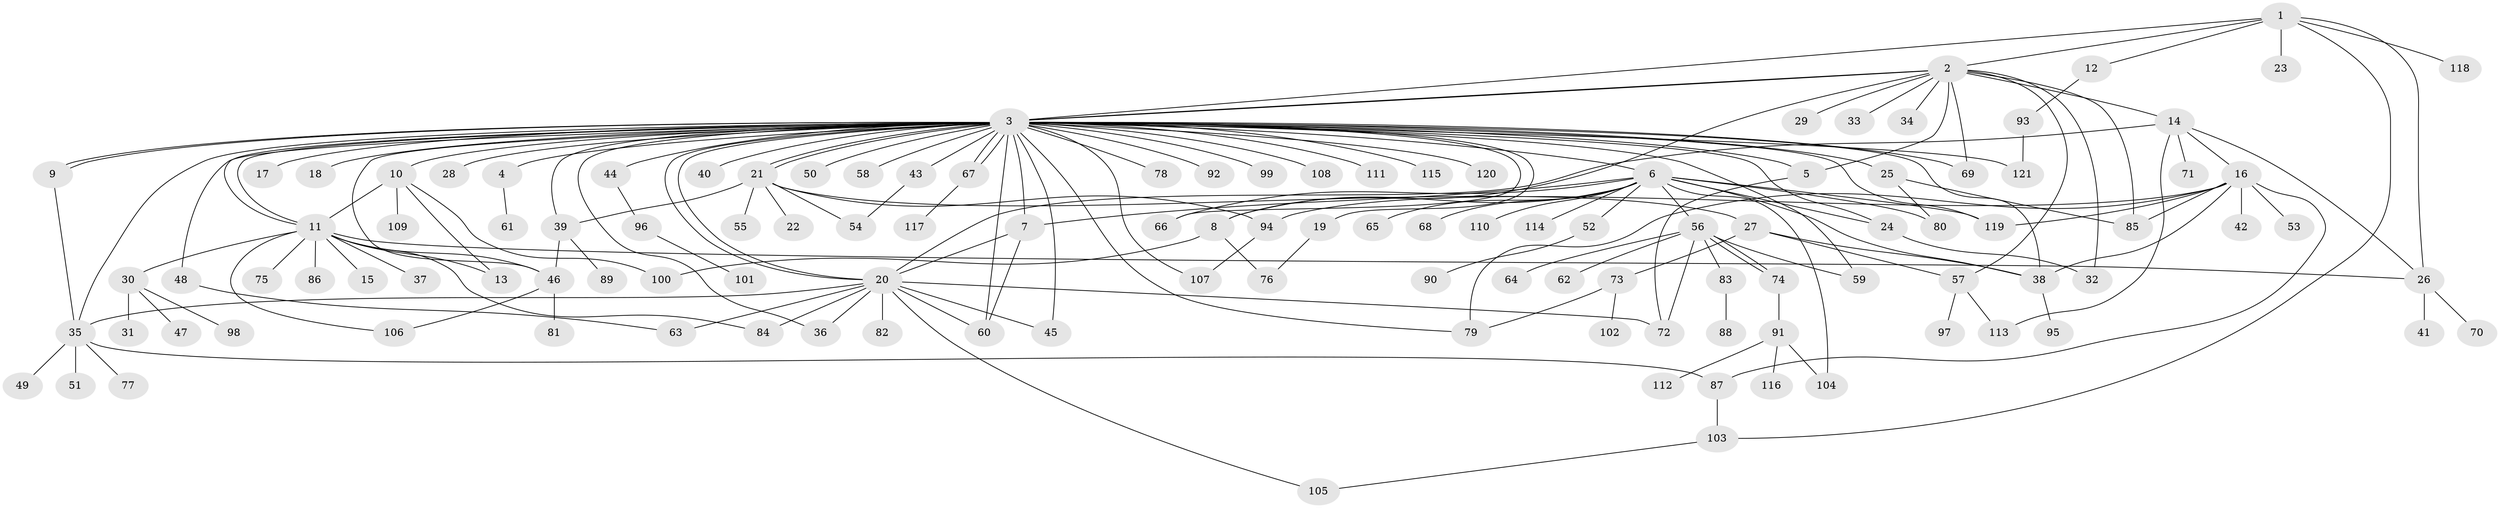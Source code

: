 // coarse degree distribution, {7: 0.02040816326530612, 11: 0.01020408163265306, 45: 0.01020408163265306, 1: 0.5204081632653061, 4: 0.061224489795918366, 17: 0.01020408163265306, 12: 0.02040816326530612, 3: 0.10204081632653061, 2: 0.20408163265306123, 6: 0.01020408163265306, 10: 0.02040816326530612, 8: 0.01020408163265306}
// Generated by graph-tools (version 1.1) at 2025/52/02/27/25 19:52:00]
// undirected, 121 vertices, 178 edges
graph export_dot {
graph [start="1"]
  node [color=gray90,style=filled];
  1;
  2;
  3;
  4;
  5;
  6;
  7;
  8;
  9;
  10;
  11;
  12;
  13;
  14;
  15;
  16;
  17;
  18;
  19;
  20;
  21;
  22;
  23;
  24;
  25;
  26;
  27;
  28;
  29;
  30;
  31;
  32;
  33;
  34;
  35;
  36;
  37;
  38;
  39;
  40;
  41;
  42;
  43;
  44;
  45;
  46;
  47;
  48;
  49;
  50;
  51;
  52;
  53;
  54;
  55;
  56;
  57;
  58;
  59;
  60;
  61;
  62;
  63;
  64;
  65;
  66;
  67;
  68;
  69;
  70;
  71;
  72;
  73;
  74;
  75;
  76;
  77;
  78;
  79;
  80;
  81;
  82;
  83;
  84;
  85;
  86;
  87;
  88;
  89;
  90;
  91;
  92;
  93;
  94;
  95;
  96;
  97;
  98;
  99;
  100;
  101;
  102;
  103;
  104;
  105;
  106;
  107;
  108;
  109;
  110;
  111;
  112;
  113;
  114;
  115;
  116;
  117;
  118;
  119;
  120;
  121;
  1 -- 2;
  1 -- 3;
  1 -- 12;
  1 -- 23;
  1 -- 26;
  1 -- 103;
  1 -- 118;
  2 -- 3;
  2 -- 3;
  2 -- 5;
  2 -- 8;
  2 -- 14;
  2 -- 29;
  2 -- 32;
  2 -- 33;
  2 -- 34;
  2 -- 57;
  2 -- 69;
  2 -- 85;
  3 -- 4;
  3 -- 5;
  3 -- 6;
  3 -- 7;
  3 -- 9;
  3 -- 9;
  3 -- 10;
  3 -- 11;
  3 -- 11;
  3 -- 17;
  3 -- 18;
  3 -- 19;
  3 -- 20;
  3 -- 20;
  3 -- 21;
  3 -- 21;
  3 -- 24;
  3 -- 25;
  3 -- 28;
  3 -- 35;
  3 -- 36;
  3 -- 38;
  3 -- 39;
  3 -- 40;
  3 -- 43;
  3 -- 44;
  3 -- 45;
  3 -- 46;
  3 -- 48;
  3 -- 50;
  3 -- 58;
  3 -- 59;
  3 -- 60;
  3 -- 66;
  3 -- 67;
  3 -- 67;
  3 -- 69;
  3 -- 78;
  3 -- 79;
  3 -- 92;
  3 -- 99;
  3 -- 107;
  3 -- 108;
  3 -- 111;
  3 -- 115;
  3 -- 119;
  3 -- 120;
  3 -- 121;
  4 -- 61;
  5 -- 72;
  6 -- 7;
  6 -- 8;
  6 -- 24;
  6 -- 38;
  6 -- 52;
  6 -- 56;
  6 -- 65;
  6 -- 66;
  6 -- 68;
  6 -- 80;
  6 -- 104;
  6 -- 110;
  6 -- 114;
  6 -- 119;
  7 -- 20;
  7 -- 60;
  8 -- 76;
  8 -- 100;
  9 -- 35;
  10 -- 11;
  10 -- 13;
  10 -- 100;
  10 -- 109;
  11 -- 13;
  11 -- 15;
  11 -- 26;
  11 -- 30;
  11 -- 37;
  11 -- 46;
  11 -- 75;
  11 -- 84;
  11 -- 86;
  11 -- 106;
  12 -- 93;
  14 -- 16;
  14 -- 20;
  14 -- 26;
  14 -- 71;
  14 -- 113;
  16 -- 38;
  16 -- 42;
  16 -- 53;
  16 -- 79;
  16 -- 85;
  16 -- 87;
  16 -- 94;
  16 -- 119;
  19 -- 76;
  20 -- 35;
  20 -- 36;
  20 -- 45;
  20 -- 60;
  20 -- 63;
  20 -- 72;
  20 -- 82;
  20 -- 84;
  20 -- 105;
  21 -- 22;
  21 -- 27;
  21 -- 39;
  21 -- 54;
  21 -- 55;
  21 -- 94;
  24 -- 32;
  25 -- 80;
  25 -- 85;
  26 -- 41;
  26 -- 70;
  27 -- 38;
  27 -- 57;
  27 -- 73;
  30 -- 31;
  30 -- 47;
  30 -- 98;
  35 -- 49;
  35 -- 51;
  35 -- 77;
  35 -- 87;
  38 -- 95;
  39 -- 46;
  39 -- 89;
  43 -- 54;
  44 -- 96;
  46 -- 81;
  46 -- 106;
  48 -- 63;
  52 -- 90;
  56 -- 59;
  56 -- 62;
  56 -- 64;
  56 -- 72;
  56 -- 74;
  56 -- 74;
  56 -- 83;
  57 -- 97;
  57 -- 113;
  67 -- 117;
  73 -- 79;
  73 -- 102;
  74 -- 91;
  83 -- 88;
  87 -- 103;
  91 -- 104;
  91 -- 112;
  91 -- 116;
  93 -- 121;
  94 -- 107;
  96 -- 101;
  103 -- 105;
}
